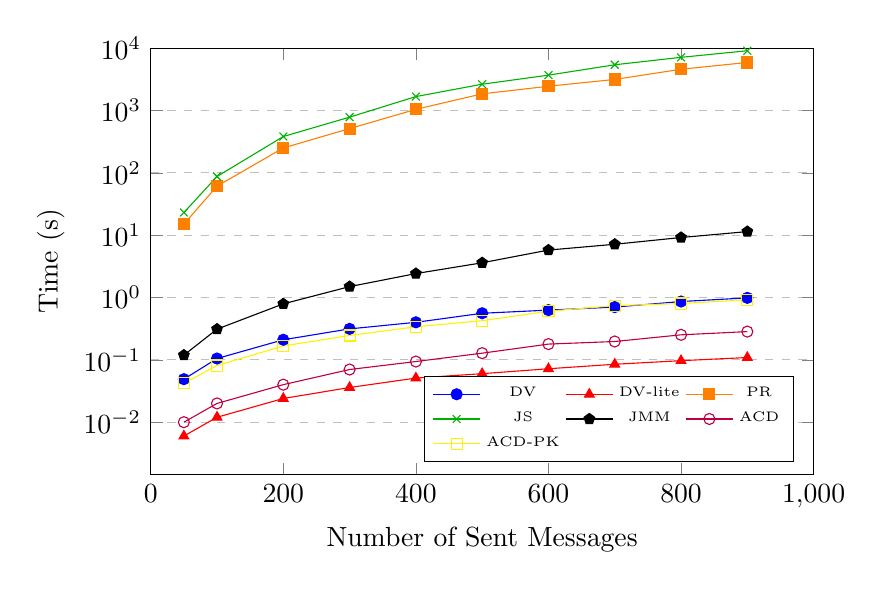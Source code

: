 \begin{tikzpicture}[scale=1]
\begin{axis}[
  ymode=log,
  legend style={font=\tiny, legend columns=3},
  scaled ticks=false,
  xlabel={Number of Sent Messages},
  ylabel={Time (s)},
  xmin=0, xmax=1000,
  ymax=10000,
  xtick={0,200,400,600,800,1000},
  ytick={0.01,0.1,1,10,100,1000,10000},
  legend pos=south east,
  ymajorgrids=true,
  xminorticks=false,
  yminorticks=false,
  grid style=dashed,
  height=7cm,
  width=10cm,
]
 
\addplot[color=blue,mark=*]
   coordinates {
  (50,0.049)(100,0.105)(200,0.210)(300,0.314)(400,0.400)(500,0.559)(600,0.628)
  (700,0.702)(800,0.862)(900,0.987)
  };

\addplot[color=red,mark=triangle*]
  coordinates {
  (50,0.006)(100,0.012)(200,0.024)(300,0.036)(400,0.051)(500,0.06)
  (600,0.072)(700,0.085)(800,0.097)(900,0.109)
  };

\addplot[color=orange,mark=square*]
  coordinates {
  (50,15.052)(100,61.132)(200,250.773)(300,512.437)(400,1043.941)(500,1849.874)
  (600,2449.326)(700,3149.923)(800,4587.110)(900,5897.349)
  };


\addplot[color=black!30!green,mark=x]
  coordinates {
  (50,23.084)(100,87.370)(200,382.419)(300,782.271)(400,1672.800)(500,2640.221)
  (600,3691.952)(700,5413.382)(800,7129.012)(900,9087.283)
  };

\addplot[color=black,mark=pentagon*]
  coordinates {
  (50,0.119)(100,0.311)(200,0.791)(300,1.496)(400,2.421)(500,3.608)
  (600,5.770)(700,7.148)(800,9.172)(900,11.411)
  };

\addplot[color=purple,mark=o]
  coordinates {
  (50,0.01)(100,0.02)(200,0.04)(300,0.07)(400,0.094)(500,0.128)
  (600,0.179)(700,0.197)(800,0.252)(900,0.284)
  };

\addplot[color=yellow,mark=square]
  coordinates {
  (50,0.042)(100,0.081)(200,0.167)(300,0.246)(400,0.339)(500,0.424)
  (600,0.604)(700,0.740)(800,0.801)(900,0.920)
  };

    
  \legend{DV,DV-lite,PR,JS,JMM,ACD,ACD-PK}
 
\end{axis}
\end{tikzpicture}